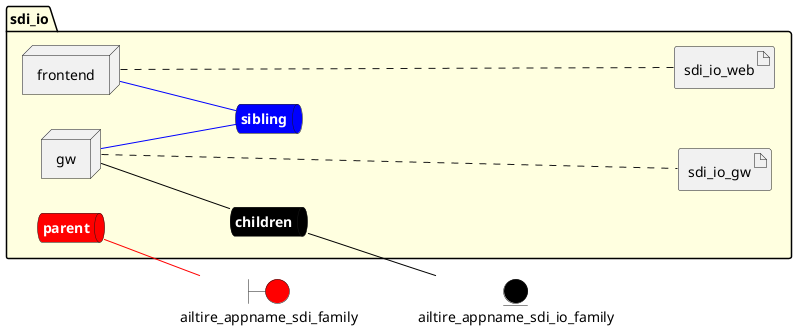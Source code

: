 @startuml

left to right direction


boundary ailtire_appname_sdi_family #red


entity ailtire_appname_sdi_io_family #black




package "sdi_io" #lightyellow {
    queue childrennet #black [
            <b><color:white>children</color></b>
    ]
    
    childrennet -[#black]- ailtire_appname_sdi_io_family
    
    queue siblingnet #blue [
            <b><color:white>sibling</color></b>
    ]
    
    queue parentnet #red [
            <b><color:white>parent</color></b>
    ]
    
    parentnet -[#red]- ailtire_appname_sdi_family
    

node "frontend" as frontendService
node "gw" as gwService


        artifact "sdi_io_web" as sdi_io_webimage
    
        artifact "sdi_io_gw" as sdi_io_gwimage
    
}

frontendService -[#blue]- siblingnet

gwService -[#black]- childrennet

gwService -[#blue]- siblingnet
frontendService .... sdi_io_webimage
gwService .... sdi_io_gwimage


@enduml
